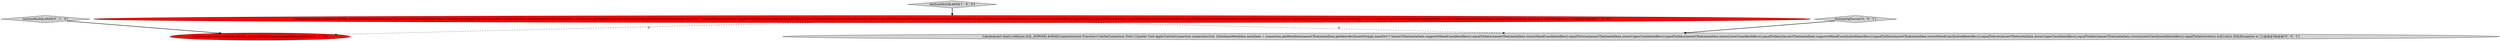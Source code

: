 digraph {
0 [style = filled, label = "testLexMySQLANSI['1', '0', '0']", fillcolor = lightgray, shape = diamond image = "AAA0AAABBB1BBB"];
2 [style = filled, label = "CalciteAssert.that().with(Lex.MYSQL_ANSI).doWithConnection(null)@@@3@@@['0', '1', '0']", fillcolor = red, shape = ellipse image = "AAA1AAABBB2BBB"];
4 [style = filled, label = "CalciteAssert.that().with(Lex.SQL_SERVER).doWithConnection(new Function<CalciteConnection,Void>(){public Void apply(CalciteConnection connection){try {DatabaseMetaData metaData = connection.getMetaData()assertThat(metaData.getIdentifierQuoteString(),equalTo(\"(\"))assertThat(metaData.supportsMixedCaseIdentifiers(),equalTo(false))assertThat(metaData.storesMixedCaseIdentifiers(),equalTo(true))assertThat(metaData.storesUpperCaseIdentifiers(),equalTo(false))assertThat(metaData.storesLowerCaseIdentifiers(),equalTo(false))assertThat(metaData.supportsMixedCaseQuotedIdentifiers(),equalTo(false))assertThat(metaData.storesMixedCaseQuotedIdentifiers(),equalTo(true))assertThat(metaData.storesUpperCaseIdentifiers(),equalTo(false))assertThat(metaData.storesLowerCaseQuotedIdentifiers(),equalTo(false))return null}catch (SQLException e) }})@@@3@@@['0', '0', '1']", fillcolor = lightgray, shape = ellipse image = "AAA0AAABBB3BBB"];
3 [style = filled, label = "testLexMySQLANSI['0', '1', '0']", fillcolor = lightgray, shape = diamond image = "AAA0AAABBB2BBB"];
5 [style = filled, label = "testLexSqlServer['0', '0', '1']", fillcolor = lightgray, shape = diamond image = "AAA0AAABBB3BBB"];
1 [style = filled, label = "CalciteAssert.that().with(Lex.MYSQL_ANSI).doWithConnection(new Function<CalciteConnection,Void>(){public Void apply(CalciteConnection connection){try {DatabaseMetaData metaData = connection.getMetaData()assertThat(metaData.getIdentifierQuoteString(),equalTo(\"\"\"))assertThat(metaData.supportsMixedCaseIdentifiers(),equalTo(false))assertThat(metaData.storesMixedCaseIdentifiers(),equalTo(true))assertThat(metaData.storesUpperCaseIdentifiers(),equalTo(false))assertThat(metaData.storesLowerCaseIdentifiers(),equalTo(false))assertThat(metaData.supportsMixedCaseQuotedIdentifiers(),equalTo(false))assertThat(metaData.storesMixedCaseQuotedIdentifiers(),equalTo(true))assertThat(metaData.storesUpperCaseIdentifiers(),equalTo(false))assertThat(metaData.storesLowerCaseQuotedIdentifiers(),equalTo(false))return null}catch (SQLException e) }})@@@3@@@['1', '0', '0']", fillcolor = red, shape = ellipse image = "AAA1AAABBB1BBB"];
1->4 [style = dashed, label="0"];
1->2 [style = dashed, label="0"];
3->2 [style = bold, label=""];
0->1 [style = bold, label=""];
5->4 [style = bold, label=""];
}
